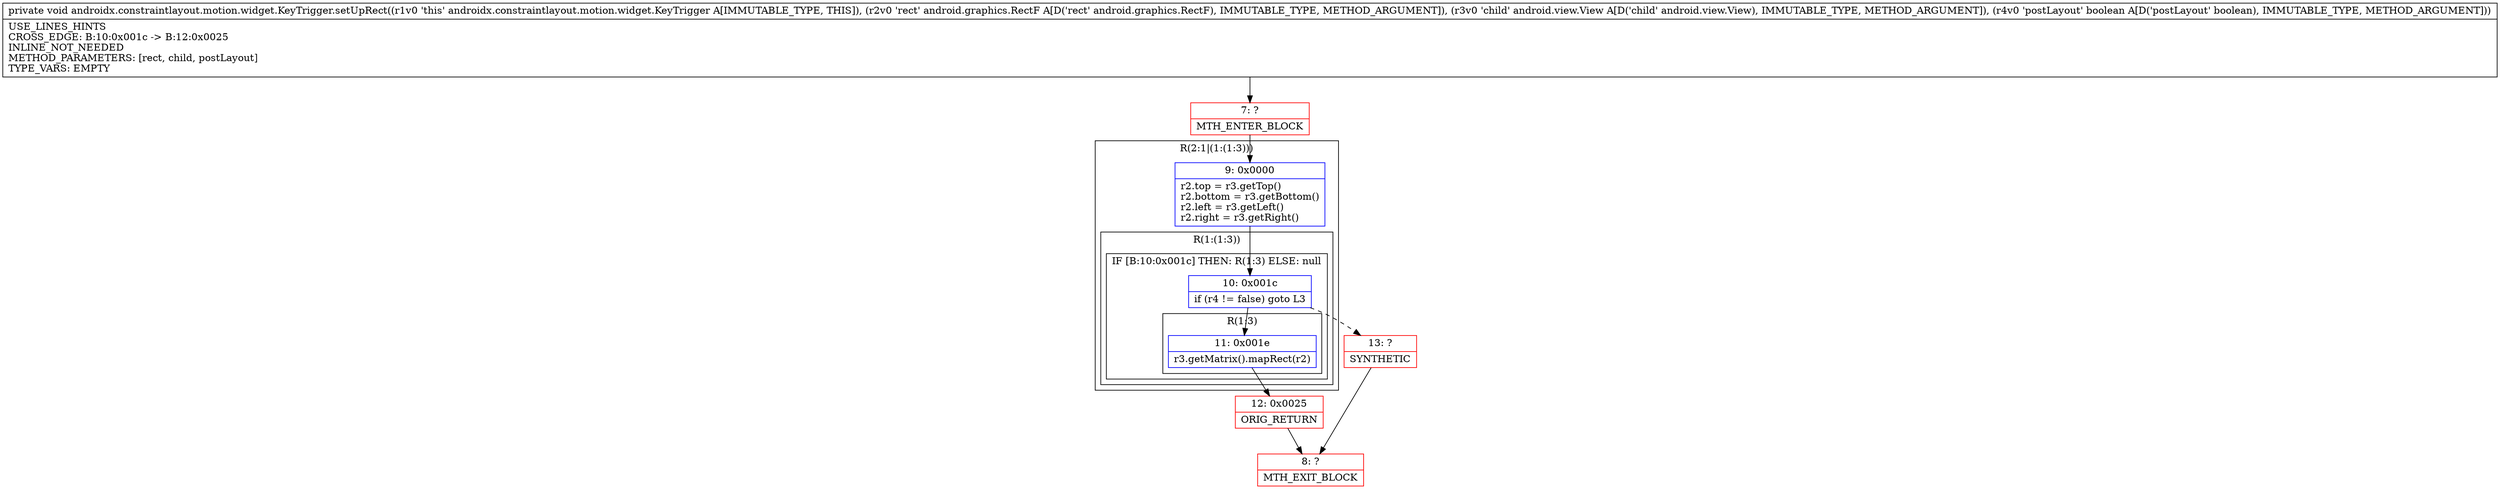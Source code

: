 digraph "CFG forandroidx.constraintlayout.motion.widget.KeyTrigger.setUpRect(Landroid\/graphics\/RectF;Landroid\/view\/View;Z)V" {
subgraph cluster_Region_485907450 {
label = "R(2:1|(1:(1:3)))";
node [shape=record,color=blue];
Node_9 [shape=record,label="{9\:\ 0x0000|r2.top = r3.getTop()\lr2.bottom = r3.getBottom()\lr2.left = r3.getLeft()\lr2.right = r3.getRight()\l}"];
subgraph cluster_Region_376462245 {
label = "R(1:(1:3))";
node [shape=record,color=blue];
subgraph cluster_IfRegion_1683156765 {
label = "IF [B:10:0x001c] THEN: R(1:3) ELSE: null";
node [shape=record,color=blue];
Node_10 [shape=record,label="{10\:\ 0x001c|if (r4 != false) goto L3\l}"];
subgraph cluster_Region_1897103152 {
label = "R(1:3)";
node [shape=record,color=blue];
Node_11 [shape=record,label="{11\:\ 0x001e|r3.getMatrix().mapRect(r2)\l}"];
}
}
}
}
Node_7 [shape=record,color=red,label="{7\:\ ?|MTH_ENTER_BLOCK\l}"];
Node_12 [shape=record,color=red,label="{12\:\ 0x0025|ORIG_RETURN\l}"];
Node_8 [shape=record,color=red,label="{8\:\ ?|MTH_EXIT_BLOCK\l}"];
Node_13 [shape=record,color=red,label="{13\:\ ?|SYNTHETIC\l}"];
MethodNode[shape=record,label="{private void androidx.constraintlayout.motion.widget.KeyTrigger.setUpRect((r1v0 'this' androidx.constraintlayout.motion.widget.KeyTrigger A[IMMUTABLE_TYPE, THIS]), (r2v0 'rect' android.graphics.RectF A[D('rect' android.graphics.RectF), IMMUTABLE_TYPE, METHOD_ARGUMENT]), (r3v0 'child' android.view.View A[D('child' android.view.View), IMMUTABLE_TYPE, METHOD_ARGUMENT]), (r4v0 'postLayout' boolean A[D('postLayout' boolean), IMMUTABLE_TYPE, METHOD_ARGUMENT]))  | USE_LINES_HINTS\lCROSS_EDGE: B:10:0x001c \-\> B:12:0x0025\lINLINE_NOT_NEEDED\lMETHOD_PARAMETERS: [rect, child, postLayout]\lTYPE_VARS: EMPTY\l}"];
MethodNode -> Node_7;Node_9 -> Node_10;
Node_10 -> Node_11;
Node_10 -> Node_13[style=dashed];
Node_11 -> Node_12;
Node_7 -> Node_9;
Node_12 -> Node_8;
Node_13 -> Node_8;
}

